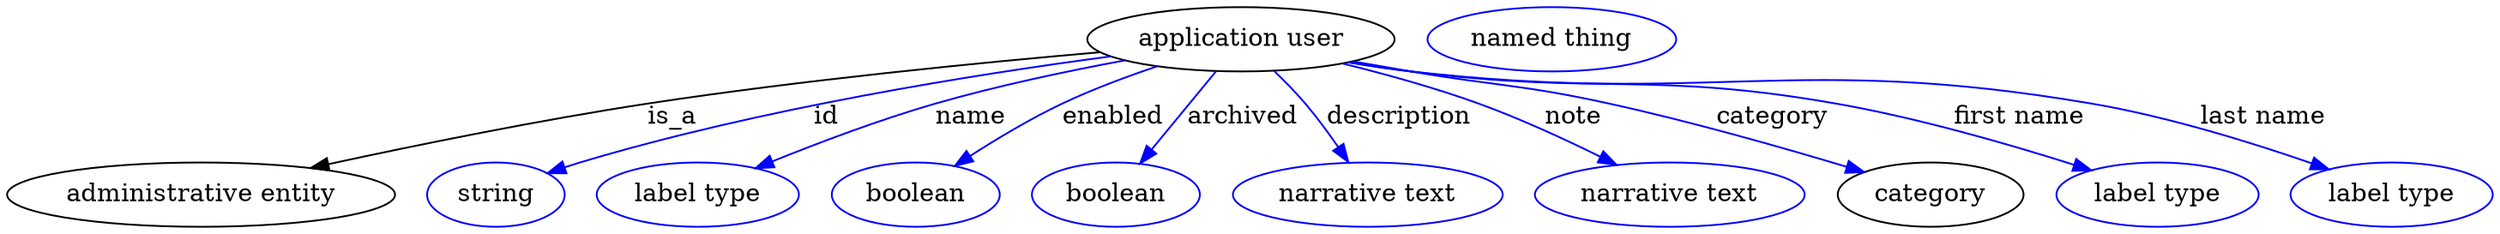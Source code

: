 digraph {
	graph [bb="0,0,1388.1,123"];
	node [label="\N"];
	"application user"	 [height=0.5,
		label="application user",
		pos="689.54,105",
		width=2.3831];
	"administrative entity"	 [height=0.5,
		pos="108.54,18",
		width=3.015];
	"application user" -> "administrative entity"	 [label=is_a,
		lp="372.54,61.5",
		pos="e,171.95,32.634 609.68,98.41 542.47,92.362 443.92,82.323 358.54,69 298.76,59.672 231.6,45.779 181.96,34.848"];
	id	 [color=blue,
		height=0.5,
		label=string,
		pos="273.54,18",
		width=1.0652];
	"application user" -> id	 [color=blue,
		label=id,
		lp="457.54,61.5",
		pos="e,302.67,29.834 614.46,96.131 539.02,86.022 420,66.791 320.54,36 317.8,35.152 314.99,34.226 312.18,33.255",
		style=solid];
	name	 [color=blue,
		height=0.5,
		label="label type",
		pos="386.54,18",
		width=1.5707];
	"application user" -> name	 [color=blue,
		label=name,
		lp="540.54,61.5",
		pos="e,420.47,32.577 623.54,93.387 592.07,87.229 554.06,78.885 520.54,69 489.74,59.916 455.95,47.035 430,36.491",
		style=solid];
	enabled	 [color=blue,
		height=0.5,
		label=boolean,
		pos="507.54,18",
		width=1.2999];
	"application user" -> enabled	 [color=blue,
		label=enabled,
		lp="618.04,61.5",
		pos="e,530.13,33.856 641.64,90.059 624.85,84.222 606.06,77.002 589.54,69 572.01,60.51 553.5,49.22 538.51,39.421",
		style=solid];
	archived	 [color=blue,
		height=0.5,
		label=boolean,
		pos="619.54,18",
		width=1.2999];
	"application user" -> archived	 [color=blue,
		label=archived,
		lp="691.04,61.5",
		pos="e,633.55,35.41 675.04,86.974 664.86,74.325 651.11,57.241 639.85,43.24",
		style=solid];
	description	 [color=blue,
		height=0.5,
		label="narrative text",
		pos="759.54,18",
		width=2.0943];
	"application user" -> description	 [color=blue,
		label=description,
		lp="778.54,61.5",
		pos="e,749.17,36.148 709.2,87.457 715.06,81.819 721.31,75.377 726.54,69 732.66,61.534 738.62,52.885 743.76,44.855",
		style=solid];
	note	 [color=blue,
		height=0.5,
		label="narrative text",
		pos="928.54,18",
		width=2.0943];
	"application user" -> note	 [color=blue,
		label=note,
		lp="875.54,61.5",
		pos="e,898.43,34.52 748.34,91.772 772.02,85.783 799.39,78.015 823.54,69 845.89,60.655 869.89,49.199 889.3,39.258",
		style=solid];
	category	 [height=0.5,
		pos="1073.5,18",
		width=1.4443];
	"application user" -> category	 [color=blue,
		label=category,
		lp="984.54,61.5",
		pos="e,1033.9,29.785 752.44,92.686 762.82,90.731 773.48,88.772 783.54,87 833.19,78.258 846.31,79.861 895.54,69 948.3,57.361 960.63,50.979 \
1012.5,36 1016.3,34.912 1020.2,33.779 1024.1,32.634",
		style=solid];
	"first name"	 [color=blue,
		height=0.5,
		label="label type",
		pos="1200.5,18",
		width=1.5707];
	"application user" -> "first name"	 [color=blue,
		label="first name",
		lp="1123.5,61.5",
		pos="e,1162.1,31.321 750.56,92.275 761.51,90.29 772.83,88.427 783.54,87 888.25,73.044 916.53,87.491 1020.5,69 1066,60.919 1116.5,46.09 \
1152.4,34.497",
		style=solid];
	"last name"	 [color=blue,
		height=0.5,
		label="label type",
		pos="1331.5,18",
		width=1.5707];
	"application user" -> "last name"	 [color=blue,
		label="last name",
		lp="1260.5,61.5",
		pos="e,1295.4,31.918 749.77,92.155 760.95,90.144 772.57,88.303 783.54,87 951.88,67.008 997.51,97.981 1164.5,69 1206.5,61.712 1252.8,47.043 \
1285.9,35.3",
		style=solid];
	"named thing_category"	 [color=blue,
		height=0.5,
		label="named thing",
		pos="862.54,105",
		width=1.9318];
}
